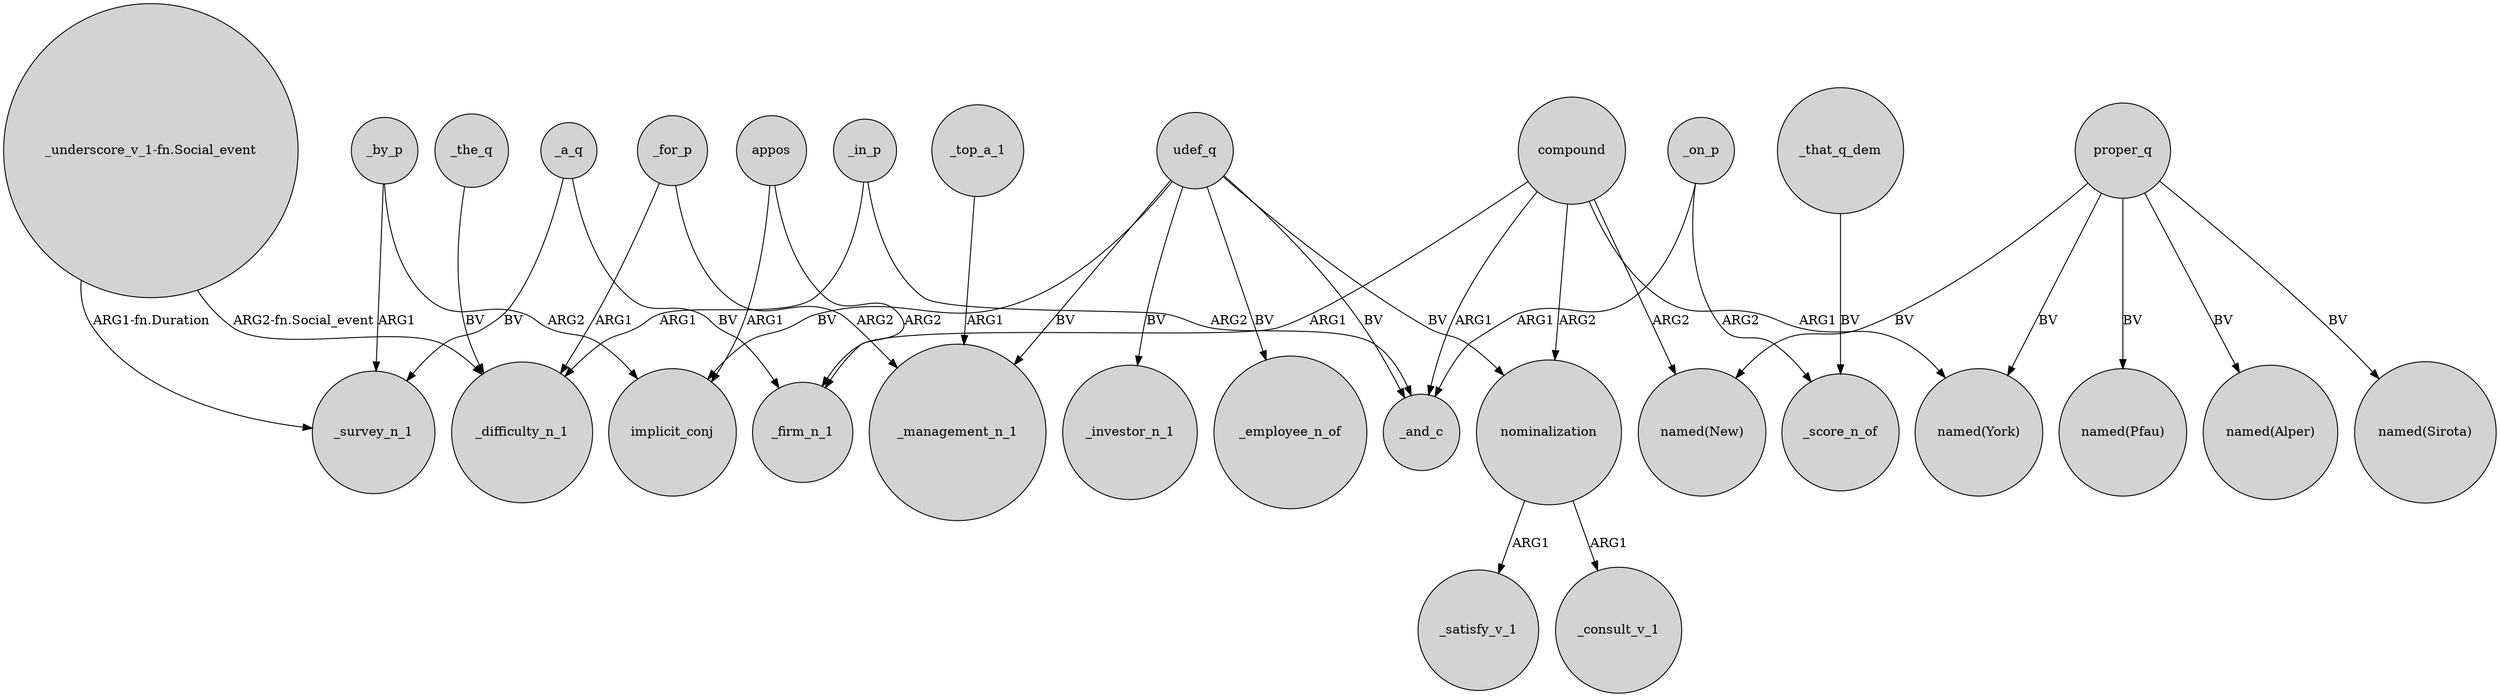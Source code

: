digraph {
	node [shape=circle style=filled]
	compound -> _and_c [label=ARG1]
	_in_p -> _and_c [label=ARG2]
	_on_p -> _score_n_of [label=ARG2]
	_a_q -> _survey_n_1 [label=BV]
	"_underscore_v_1-fn.Social_event" -> _survey_n_1 [label="ARG1-fn.Duration"]
	proper_q -> "named(Alper)" [label=BV]
	compound -> "named(New)" [label=ARG2]
	proper_q -> "named(New)" [label=BV]
	udef_q -> nominalization [label=BV]
	appos -> _firm_n_1 [label=ARG2]
	_on_p -> _and_c [label=ARG1]
	"_underscore_v_1-fn.Social_event" -> _difficulty_n_1 [label="ARG2-fn.Social_event"]
	udef_q -> _and_c [label=BV]
	_top_a_1 -> _management_n_1 [label=ARG1]
	_the_q -> _difficulty_n_1 [label=BV]
	proper_q -> "named(York)" [label=BV]
	_in_p -> _difficulty_n_1 [label=ARG1]
	compound -> nominalization [label=ARG2]
	udef_q -> _management_n_1 [label=BV]
	proper_q -> "named(Sirota)" [label=BV]
	_that_q_dem -> _score_n_of [label=BV]
	nominalization -> _satisfy_v_1 [label=ARG1]
	_by_p -> _survey_n_1 [label=ARG1]
	nominalization -> _consult_v_1 [label=ARG1]
	appos -> implicit_conj [label=ARG1]
	_by_p -> implicit_conj [label=ARG2]
	_for_p -> _difficulty_n_1 [label=ARG1]
	_a_q -> _firm_n_1 [label=BV]
	_for_p -> _management_n_1 [label=ARG2]
	compound -> _firm_n_1 [label=ARG1]
	compound -> "named(York)" [label=ARG1]
	udef_q -> _investor_n_1 [label=BV]
	udef_q -> _employee_n_of [label=BV]
	udef_q -> implicit_conj [label=BV]
	proper_q -> "named(Pfau)" [label=BV]
}
